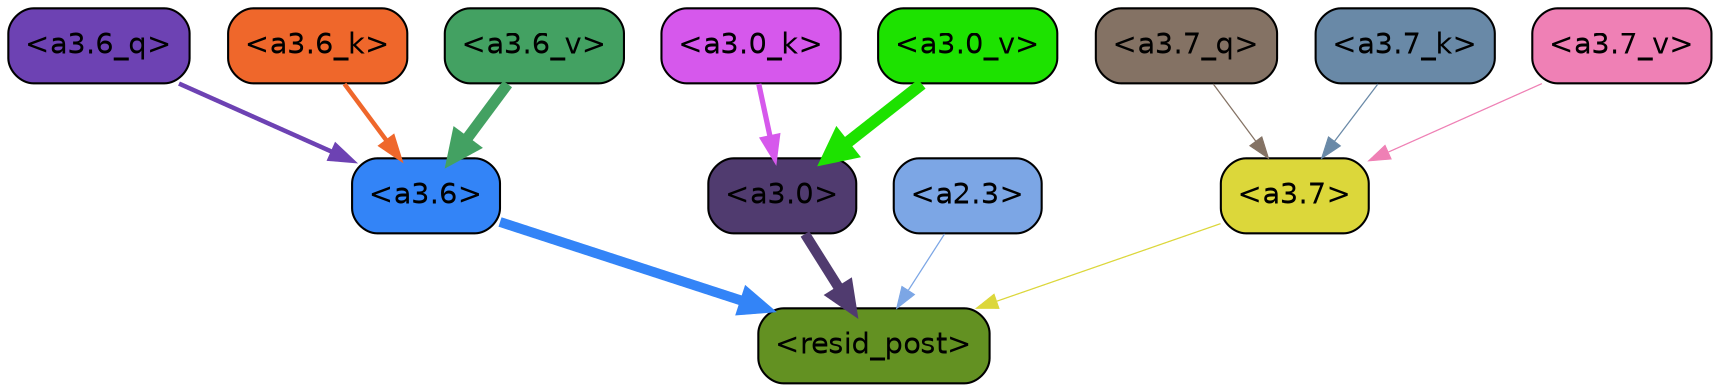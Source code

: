 strict digraph "" {
	graph [bgcolor=transparent,
		layout=dot,
		overlap=false,
		splines=true
	];
	"<a3.7>"	[color=black,
		fillcolor="#dcd73a",
		fontname=Helvetica,
		shape=box,
		style="filled, rounded"];
	"<resid_post>"	[color=black,
		fillcolor="#639122",
		fontname=Helvetica,
		shape=box,
		style="filled, rounded"];
	"<a3.7>" -> "<resid_post>"	[color="#dcd73a",
		penwidth=0.6];
	"<a3.6>"	[color=black,
		fillcolor="#3384f7",
		fontname=Helvetica,
		shape=box,
		style="filled, rounded"];
	"<a3.6>" -> "<resid_post>"	[color="#3384f7",
		penwidth=4.746312499046326];
	"<a3.0>"	[color=black,
		fillcolor="#503b6f",
		fontname=Helvetica,
		shape=box,
		style="filled, rounded"];
	"<a3.0>" -> "<resid_post>"	[color="#503b6f",
		penwidth=4.896343111991882];
	"<a2.3>"	[color=black,
		fillcolor="#7ca6e5",
		fontname=Helvetica,
		shape=box,
		style="filled, rounded"];
	"<a2.3>" -> "<resid_post>"	[color="#7ca6e5",
		penwidth=0.6];
	"<a3.7_q>"	[color=black,
		fillcolor="#847264",
		fontname=Helvetica,
		shape=box,
		style="filled, rounded"];
	"<a3.7_q>" -> "<a3.7>"	[color="#847264",
		penwidth=0.6];
	"<a3.6_q>"	[color=black,
		fillcolor="#6d42b3",
		fontname=Helvetica,
		shape=box,
		style="filled, rounded"];
	"<a3.6_q>" -> "<a3.6>"	[color="#6d42b3",
		penwidth=2.160832464694977];
	"<a3.7_k>"	[color=black,
		fillcolor="#6989a7",
		fontname=Helvetica,
		shape=box,
		style="filled, rounded"];
	"<a3.7_k>" -> "<a3.7>"	[color="#6989a7",
		penwidth=0.6];
	"<a3.6_k>"	[color=black,
		fillcolor="#ef672b",
		fontname=Helvetica,
		shape=box,
		style="filled, rounded"];
	"<a3.6_k>" -> "<a3.6>"	[color="#ef672b",
		penwidth=2.13908451795578];
	"<a3.0_k>"	[color=black,
		fillcolor="#d658ec",
		fontname=Helvetica,
		shape=box,
		style="filled, rounded"];
	"<a3.0_k>" -> "<a3.0>"	[color="#d658ec",
		penwidth=2.520303964614868];
	"<a3.7_v>"	[color=black,
		fillcolor="#ef80b5",
		fontname=Helvetica,
		shape=box,
		style="filled, rounded"];
	"<a3.7_v>" -> "<a3.7>"	[color="#ef80b5",
		penwidth=0.6];
	"<a3.6_v>"	[color=black,
		fillcolor="#43a162",
		fontname=Helvetica,
		shape=box,
		style="filled, rounded"];
	"<a3.6_v>" -> "<a3.6>"	[color="#43a162",
		penwidth=5.297133803367615];
	"<a3.0_v>"	[color=black,
		fillcolor="#1de200",
		fontname=Helvetica,
		shape=box,
		style="filled, rounded"];
	"<a3.0_v>" -> "<a3.0>"	[color="#1de200",
		penwidth=5.680712580680847];
}
